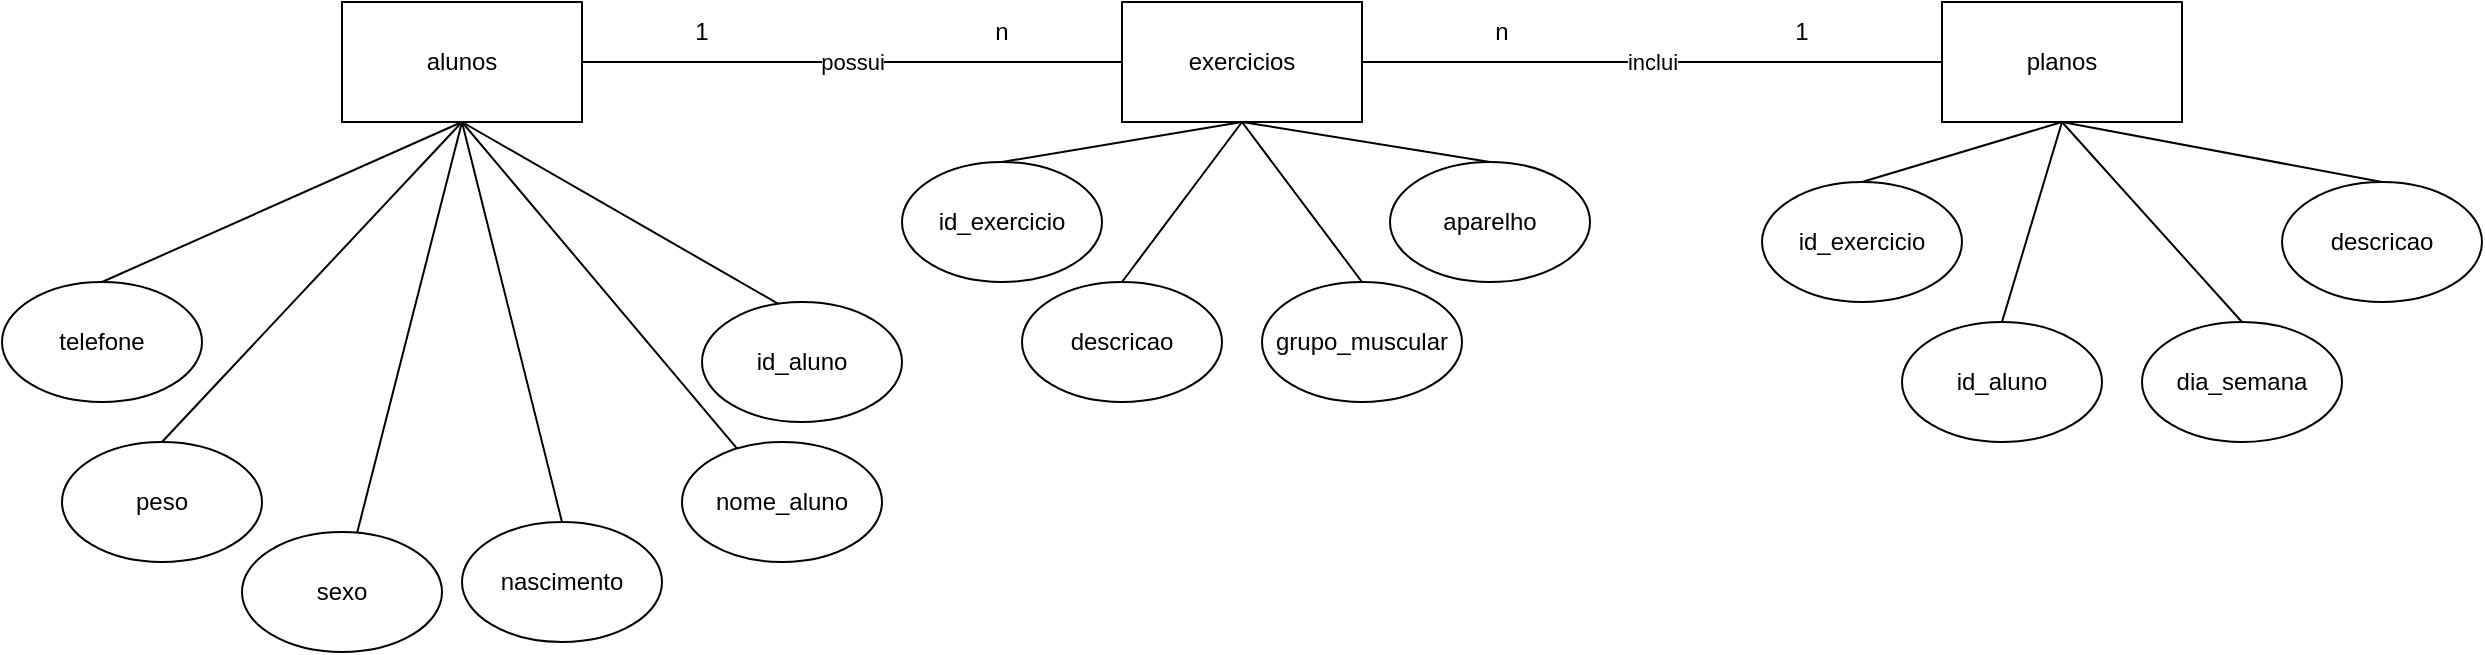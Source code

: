 <mxfile version="24.8.3">
  <diagram name="Página-1" id="eLYAYOgahHdpZtV-QF5T">
    <mxGraphModel dx="1877" dy="565" grid="1" gridSize="10" guides="1" tooltips="1" connect="1" arrows="1" fold="1" page="1" pageScale="1" pageWidth="827" pageHeight="1169" math="0" shadow="0">
      <root>
        <mxCell id="0" />
        <mxCell id="1" parent="0" />
        <mxCell id="jCJ6aml7zgvXKce0u_Oy-4" value="possui" style="edgeStyle=orthogonalEdgeStyle;rounded=0;orthogonalLoop=1;jettySize=auto;html=1;endArrow=none;endFill=0;" edge="1" parent="1" source="jCJ6aml7zgvXKce0u_Oy-1" target="jCJ6aml7zgvXKce0u_Oy-2">
          <mxGeometry relative="1" as="geometry" />
        </mxCell>
        <mxCell id="jCJ6aml7zgvXKce0u_Oy-1" value="alunos" style="rounded=0;whiteSpace=wrap;html=1;" vertex="1" parent="1">
          <mxGeometry x="-110" y="260" width="120" height="60" as="geometry" />
        </mxCell>
        <mxCell id="jCJ6aml7zgvXKce0u_Oy-5" value="inclui" style="edgeStyle=orthogonalEdgeStyle;rounded=0;orthogonalLoop=1;jettySize=auto;html=1;endArrow=none;endFill=0;" edge="1" parent="1" source="jCJ6aml7zgvXKce0u_Oy-2" target="jCJ6aml7zgvXKce0u_Oy-3">
          <mxGeometry relative="1" as="geometry" />
        </mxCell>
        <mxCell id="jCJ6aml7zgvXKce0u_Oy-2" value="exercicios" style="rounded=0;whiteSpace=wrap;html=1;" vertex="1" parent="1">
          <mxGeometry x="280" y="260" width="120" height="60" as="geometry" />
        </mxCell>
        <mxCell id="jCJ6aml7zgvXKce0u_Oy-3" value="planos" style="rounded=0;whiteSpace=wrap;html=1;" vertex="1" parent="1">
          <mxGeometry x="690" y="260" width="120" height="60" as="geometry" />
        </mxCell>
        <mxCell id="jCJ6aml7zgvXKce0u_Oy-6" value="1" style="text;html=1;align=center;verticalAlign=middle;whiteSpace=wrap;rounded=0;" vertex="1" parent="1">
          <mxGeometry x="40" y="260" width="60" height="30" as="geometry" />
        </mxCell>
        <mxCell id="jCJ6aml7zgvXKce0u_Oy-7" value="n" style="text;html=1;align=center;verticalAlign=middle;whiteSpace=wrap;rounded=0;" vertex="1" parent="1">
          <mxGeometry x="190" y="260" width="60" height="30" as="geometry" />
        </mxCell>
        <mxCell id="jCJ6aml7zgvXKce0u_Oy-8" value="n" style="text;html=1;align=center;verticalAlign=middle;whiteSpace=wrap;rounded=0;" vertex="1" parent="1">
          <mxGeometry x="440" y="260" width="60" height="30" as="geometry" />
        </mxCell>
        <mxCell id="jCJ6aml7zgvXKce0u_Oy-9" value="1" style="text;html=1;align=center;verticalAlign=middle;whiteSpace=wrap;rounded=0;" vertex="1" parent="1">
          <mxGeometry x="590" y="260" width="60" height="30" as="geometry" />
        </mxCell>
        <mxCell id="jCJ6aml7zgvXKce0u_Oy-10" value="sexo" style="ellipse;whiteSpace=wrap;html=1;" vertex="1" parent="1">
          <mxGeometry x="-160" y="525" width="100" height="60" as="geometry" />
        </mxCell>
        <mxCell id="jCJ6aml7zgvXKce0u_Oy-11" value="peso&lt;span style=&quot;color: rgba(0, 0, 0, 0); font-family: monospace; font-size: 0px; text-align: start; text-wrap-mode: nowrap;&quot;&gt;%3CmxGraphModel%3E%3Croot%3E%3CmxCell%20id%3D%220%22%2F%3E%3CmxCell%20id%3D%221%22%20parent%3D%220%22%2F%3E%3CmxCell%20id%3D%222%22%20style%3D%22rounded%3D0%3BorthogonalLoop%3D1%3BjettySize%3Dauto%3Bhtml%3D1%3BentryX%3D0.5%3BentryY%3D1%3BentryDx%3D0%3BentryDy%3D0%3BendArrow%3Dnone%3BendFill%3D0%3B%22%20edge%3D%221%22%20parent%3D%221%22%3E%3CmxGeometry%20relative%3D%221%22%20as%3D%22geometry%22%3E%3CmxPoint%20x%3D%22-181%22%20y%3D%22335%22%20as%3D%22sourcePoint%22%2F%3E%3CmxPoint%20x%3D%22-50%22%20y%3D%22320%22%20as%3D%22targetPoint%22%2F%3E%3C%2FmxGeometry%3E%3C%2FmxCell%3E%3C%2Froot%3E%3C%2FmxGraphModel%3E&lt;/span&gt;&lt;span style=&quot;color: rgba(0, 0, 0, 0); font-family: monospace; font-size: 0px; text-align: start; text-wrap-mode: nowrap;&quot;&gt;%3CmxGraphModel%3E%3Croot%3E%3CmxCell%20id%3D%220%22%2F%3E%3CmxCell%20id%3D%221%22%20parent%3D%220%22%2F%3E%3CmxCell%20id%3D%222%22%20style%3D%22rounded%3D0%3BorthogonalLoop%3D1%3BjettySize%3Dauto%3Bhtml%3D1%3BentryX%3D0.5%3BentryY%3D1%3BentryDx%3D0%3BentryDy%3D0%3BendArrow%3Dnone%3BendFill%3D0%3B%22%20edge%3D%221%22%20parent%3D%221%22%3E%3CmxGeometry%20relative%3D%221%22%20as%3D%22geometry%22%3E%3CmxPoint%20x%3D%22-181%22%20y%3D%22335%22%20as%3D%22sourcePoint%22%2F%3E%3CmxPoint%20x%3D%22-50%22%20y%3D%22320%22%20as%3D%22targetPoint%22%2F%3E%3C%2FmxGeometry%3E%3C%2FmxCell%3E%3C%2Froot%3E%3C%2FmxGraphModel%3E&lt;/span&gt;" style="ellipse;whiteSpace=wrap;html=1;" vertex="1" parent="1">
          <mxGeometry x="-250" y="480" width="100" height="60" as="geometry" />
        </mxCell>
        <mxCell id="jCJ6aml7zgvXKce0u_Oy-16" style="rounded=0;orthogonalLoop=1;jettySize=auto;html=1;endArrow=none;endFill=0;exitX=0.39;exitY=0.023;exitDx=0;exitDy=0;exitPerimeter=0;entryX=0.5;entryY=1;entryDx=0;entryDy=0;" edge="1" parent="1" source="jCJ6aml7zgvXKce0u_Oy-12" target="jCJ6aml7zgvXKce0u_Oy-1">
          <mxGeometry relative="1" as="geometry">
            <mxPoint y="400" as="sourcePoint" />
            <mxPoint x="-10" y="330" as="targetPoint" />
          </mxGeometry>
        </mxCell>
        <mxCell id="jCJ6aml7zgvXKce0u_Oy-12" value="id_aluno" style="ellipse;whiteSpace=wrap;html=1;" vertex="1" parent="1">
          <mxGeometry x="70" y="410" width="100" height="60" as="geometry" />
        </mxCell>
        <mxCell id="jCJ6aml7zgvXKce0u_Oy-15" style="rounded=0;orthogonalLoop=1;jettySize=auto;html=1;entryX=0.5;entryY=1;entryDx=0;entryDy=0;endArrow=none;endFill=0;" edge="1" parent="1" source="jCJ6aml7zgvXKce0u_Oy-13" target="jCJ6aml7zgvXKce0u_Oy-1">
          <mxGeometry relative="1" as="geometry" />
        </mxCell>
        <mxCell id="jCJ6aml7zgvXKce0u_Oy-13" value="nome_aluno" style="ellipse;whiteSpace=wrap;html=1;" vertex="1" parent="1">
          <mxGeometry x="60" y="480" width="100" height="60" as="geometry" />
        </mxCell>
        <mxCell id="jCJ6aml7zgvXKce0u_Oy-14" value="nascimento" style="ellipse;whiteSpace=wrap;html=1;" vertex="1" parent="1">
          <mxGeometry x="-50" y="520" width="100" height="60" as="geometry" />
        </mxCell>
        <mxCell id="jCJ6aml7zgvXKce0u_Oy-17" style="rounded=0;orthogonalLoop=1;jettySize=auto;html=1;entryX=0.5;entryY=1;entryDx=0;entryDy=0;endArrow=none;endFill=0;exitX=0.5;exitY=0;exitDx=0;exitDy=0;" edge="1" parent="1" source="jCJ6aml7zgvXKce0u_Oy-14" target="jCJ6aml7zgvXKce0u_Oy-1">
          <mxGeometry relative="1" as="geometry">
            <mxPoint x="22" y="385" as="sourcePoint" />
            <mxPoint x="-40" y="330" as="targetPoint" />
          </mxGeometry>
        </mxCell>
        <mxCell id="jCJ6aml7zgvXKce0u_Oy-18" style="rounded=0;orthogonalLoop=1;jettySize=auto;html=1;entryX=0.5;entryY=1;entryDx=0;entryDy=0;endArrow=none;endFill=0;" edge="1" parent="1" source="jCJ6aml7zgvXKce0u_Oy-10" target="jCJ6aml7zgvXKce0u_Oy-1">
          <mxGeometry relative="1" as="geometry">
            <mxPoint x="-160" y="380" as="sourcePoint" />
            <mxPoint x="-40" y="330" as="targetPoint" />
          </mxGeometry>
        </mxCell>
        <mxCell id="jCJ6aml7zgvXKce0u_Oy-19" style="rounded=0;orthogonalLoop=1;jettySize=auto;html=1;entryX=0.5;entryY=1;entryDx=0;entryDy=0;endArrow=none;endFill=0;exitX=0.5;exitY=0;exitDx=0;exitDy=0;" edge="1" parent="1" source="jCJ6aml7zgvXKce0u_Oy-11" target="jCJ6aml7zgvXKce0u_Oy-1">
          <mxGeometry relative="1" as="geometry">
            <mxPoint x="-171" y="345" as="sourcePoint" />
            <mxPoint x="-40" y="330" as="targetPoint" />
          </mxGeometry>
        </mxCell>
        <mxCell id="jCJ6aml7zgvXKce0u_Oy-20" value="telefone" style="ellipse;whiteSpace=wrap;html=1;" vertex="1" parent="1">
          <mxGeometry x="-280" y="400" width="100" height="60" as="geometry" />
        </mxCell>
        <mxCell id="jCJ6aml7zgvXKce0u_Oy-21" style="rounded=0;orthogonalLoop=1;jettySize=auto;html=1;entryX=0.5;entryY=1;entryDx=0;entryDy=0;endArrow=none;endFill=0;exitX=0.5;exitY=0;exitDx=0;exitDy=0;" edge="1" parent="1" source="jCJ6aml7zgvXKce0u_Oy-20" target="jCJ6aml7zgvXKce0u_Oy-1">
          <mxGeometry relative="1" as="geometry">
            <mxPoint x="-200" y="285" as="sourcePoint" />
            <mxPoint x="-100" y="300" as="targetPoint" />
          </mxGeometry>
        </mxCell>
        <mxCell id="jCJ6aml7zgvXKce0u_Oy-22" value="aparelho" style="ellipse;whiteSpace=wrap;html=1;" vertex="1" parent="1">
          <mxGeometry x="414" y="340" width="100" height="60" as="geometry" />
        </mxCell>
        <mxCell id="jCJ6aml7zgvXKce0u_Oy-23" value="grupo_muscular" style="ellipse;whiteSpace=wrap;html=1;" vertex="1" parent="1">
          <mxGeometry x="350" y="400" width="100" height="60" as="geometry" />
        </mxCell>
        <mxCell id="jCJ6aml7zgvXKce0u_Oy-24" value="descricao" style="ellipse;whiteSpace=wrap;html=1;" vertex="1" parent="1">
          <mxGeometry x="230" y="400" width="100" height="60" as="geometry" />
        </mxCell>
        <mxCell id="jCJ6aml7zgvXKce0u_Oy-25" value="id_exercicio" style="ellipse;whiteSpace=wrap;html=1;" vertex="1" parent="1">
          <mxGeometry x="170" y="340" width="100" height="60" as="geometry" />
        </mxCell>
        <mxCell id="jCJ6aml7zgvXKce0u_Oy-26" style="rounded=0;orthogonalLoop=1;jettySize=auto;html=1;entryX=0.5;entryY=1;entryDx=0;entryDy=0;endArrow=none;endFill=0;exitX=0.5;exitY=0;exitDx=0;exitDy=0;" edge="1" parent="1" source="jCJ6aml7zgvXKce0u_Oy-22" target="jCJ6aml7zgvXKce0u_Oy-2">
          <mxGeometry relative="1" as="geometry">
            <mxPoint x="9" y="398" as="sourcePoint" />
            <mxPoint x="-10" y="330" as="targetPoint" />
          </mxGeometry>
        </mxCell>
        <mxCell id="jCJ6aml7zgvXKce0u_Oy-27" style="rounded=0;orthogonalLoop=1;jettySize=auto;html=1;endArrow=none;endFill=0;exitX=0.5;exitY=0;exitDx=0;exitDy=0;entryX=0.5;entryY=1;entryDx=0;entryDy=0;" edge="1" parent="1" source="jCJ6aml7zgvXKce0u_Oy-23" target="jCJ6aml7zgvXKce0u_Oy-2">
          <mxGeometry relative="1" as="geometry">
            <mxPoint x="19" y="408" as="sourcePoint" />
            <mxPoint x="340" y="330" as="targetPoint" />
          </mxGeometry>
        </mxCell>
        <mxCell id="jCJ6aml7zgvXKce0u_Oy-28" style="rounded=0;orthogonalLoop=1;jettySize=auto;html=1;endArrow=none;endFill=0;exitX=0.5;exitY=0;exitDx=0;exitDy=0;" edge="1" parent="1" source="jCJ6aml7zgvXKce0u_Oy-24">
          <mxGeometry relative="1" as="geometry">
            <mxPoint x="29" y="418" as="sourcePoint" />
            <mxPoint x="340" y="320" as="targetPoint" />
          </mxGeometry>
        </mxCell>
        <mxCell id="jCJ6aml7zgvXKce0u_Oy-29" style="rounded=0;orthogonalLoop=1;jettySize=auto;html=1;entryX=0.5;entryY=1;entryDx=0;entryDy=0;endArrow=none;endFill=0;exitX=0.5;exitY=0;exitDx=0;exitDy=0;" edge="1" parent="1" source="jCJ6aml7zgvXKce0u_Oy-25" target="jCJ6aml7zgvXKce0u_Oy-2">
          <mxGeometry relative="1" as="geometry">
            <mxPoint x="39" y="428" as="sourcePoint" />
            <mxPoint x="20" y="360" as="targetPoint" />
          </mxGeometry>
        </mxCell>
        <mxCell id="jCJ6aml7zgvXKce0u_Oy-31" value="id_exercicio" style="ellipse;whiteSpace=wrap;html=1;" vertex="1" parent="1">
          <mxGeometry x="600" y="350" width="100" height="60" as="geometry" />
        </mxCell>
        <mxCell id="jCJ6aml7zgvXKce0u_Oy-32" value="id_aluno" style="ellipse;whiteSpace=wrap;html=1;" vertex="1" parent="1">
          <mxGeometry x="670" y="420" width="100" height="60" as="geometry" />
        </mxCell>
        <mxCell id="jCJ6aml7zgvXKce0u_Oy-33" value="descricao" style="ellipse;whiteSpace=wrap;html=1;" vertex="1" parent="1">
          <mxGeometry x="860" y="350" width="100" height="60" as="geometry" />
        </mxCell>
        <mxCell id="jCJ6aml7zgvXKce0u_Oy-34" value="dia_semana" style="ellipse;whiteSpace=wrap;html=1;" vertex="1" parent="1">
          <mxGeometry x="790" y="420" width="100" height="60" as="geometry" />
        </mxCell>
        <mxCell id="jCJ6aml7zgvXKce0u_Oy-35" style="rounded=0;orthogonalLoop=1;jettySize=auto;html=1;entryX=0.5;entryY=1;entryDx=0;entryDy=0;endArrow=none;endFill=0;exitX=0.5;exitY=0;exitDx=0;exitDy=0;" edge="1" parent="1" source="jCJ6aml7zgvXKce0u_Oy-31" target="jCJ6aml7zgvXKce0u_Oy-3">
          <mxGeometry relative="1" as="geometry">
            <mxPoint x="474" y="350" as="sourcePoint" />
            <mxPoint x="350" y="330" as="targetPoint" />
          </mxGeometry>
        </mxCell>
        <mxCell id="jCJ6aml7zgvXKce0u_Oy-36" style="rounded=0;orthogonalLoop=1;jettySize=auto;html=1;entryX=0.5;entryY=1;entryDx=0;entryDy=0;endArrow=none;endFill=0;exitX=0.5;exitY=0;exitDx=0;exitDy=0;" edge="1" parent="1" source="jCJ6aml7zgvXKce0u_Oy-32" target="jCJ6aml7zgvXKce0u_Oy-3">
          <mxGeometry relative="1" as="geometry">
            <mxPoint x="660" y="360" as="sourcePoint" />
            <mxPoint x="760" y="330" as="targetPoint" />
          </mxGeometry>
        </mxCell>
        <mxCell id="jCJ6aml7zgvXKce0u_Oy-37" style="rounded=0;orthogonalLoop=1;jettySize=auto;html=1;entryX=0.5;entryY=1;entryDx=0;entryDy=0;endArrow=none;endFill=0;exitX=0.5;exitY=0;exitDx=0;exitDy=0;" edge="1" parent="1" source="jCJ6aml7zgvXKce0u_Oy-34" target="jCJ6aml7zgvXKce0u_Oy-3">
          <mxGeometry relative="1" as="geometry">
            <mxPoint x="730" y="430" as="sourcePoint" />
            <mxPoint x="760" y="330" as="targetPoint" />
          </mxGeometry>
        </mxCell>
        <mxCell id="jCJ6aml7zgvXKce0u_Oy-38" style="rounded=0;orthogonalLoop=1;jettySize=auto;html=1;entryX=0.5;entryY=1;entryDx=0;entryDy=0;endArrow=none;endFill=0;exitX=0.5;exitY=0;exitDx=0;exitDy=0;" edge="1" parent="1" source="jCJ6aml7zgvXKce0u_Oy-33" target="jCJ6aml7zgvXKce0u_Oy-3">
          <mxGeometry relative="1" as="geometry">
            <mxPoint x="850" y="430" as="sourcePoint" />
            <mxPoint x="760" y="330" as="targetPoint" />
          </mxGeometry>
        </mxCell>
      </root>
    </mxGraphModel>
  </diagram>
</mxfile>
